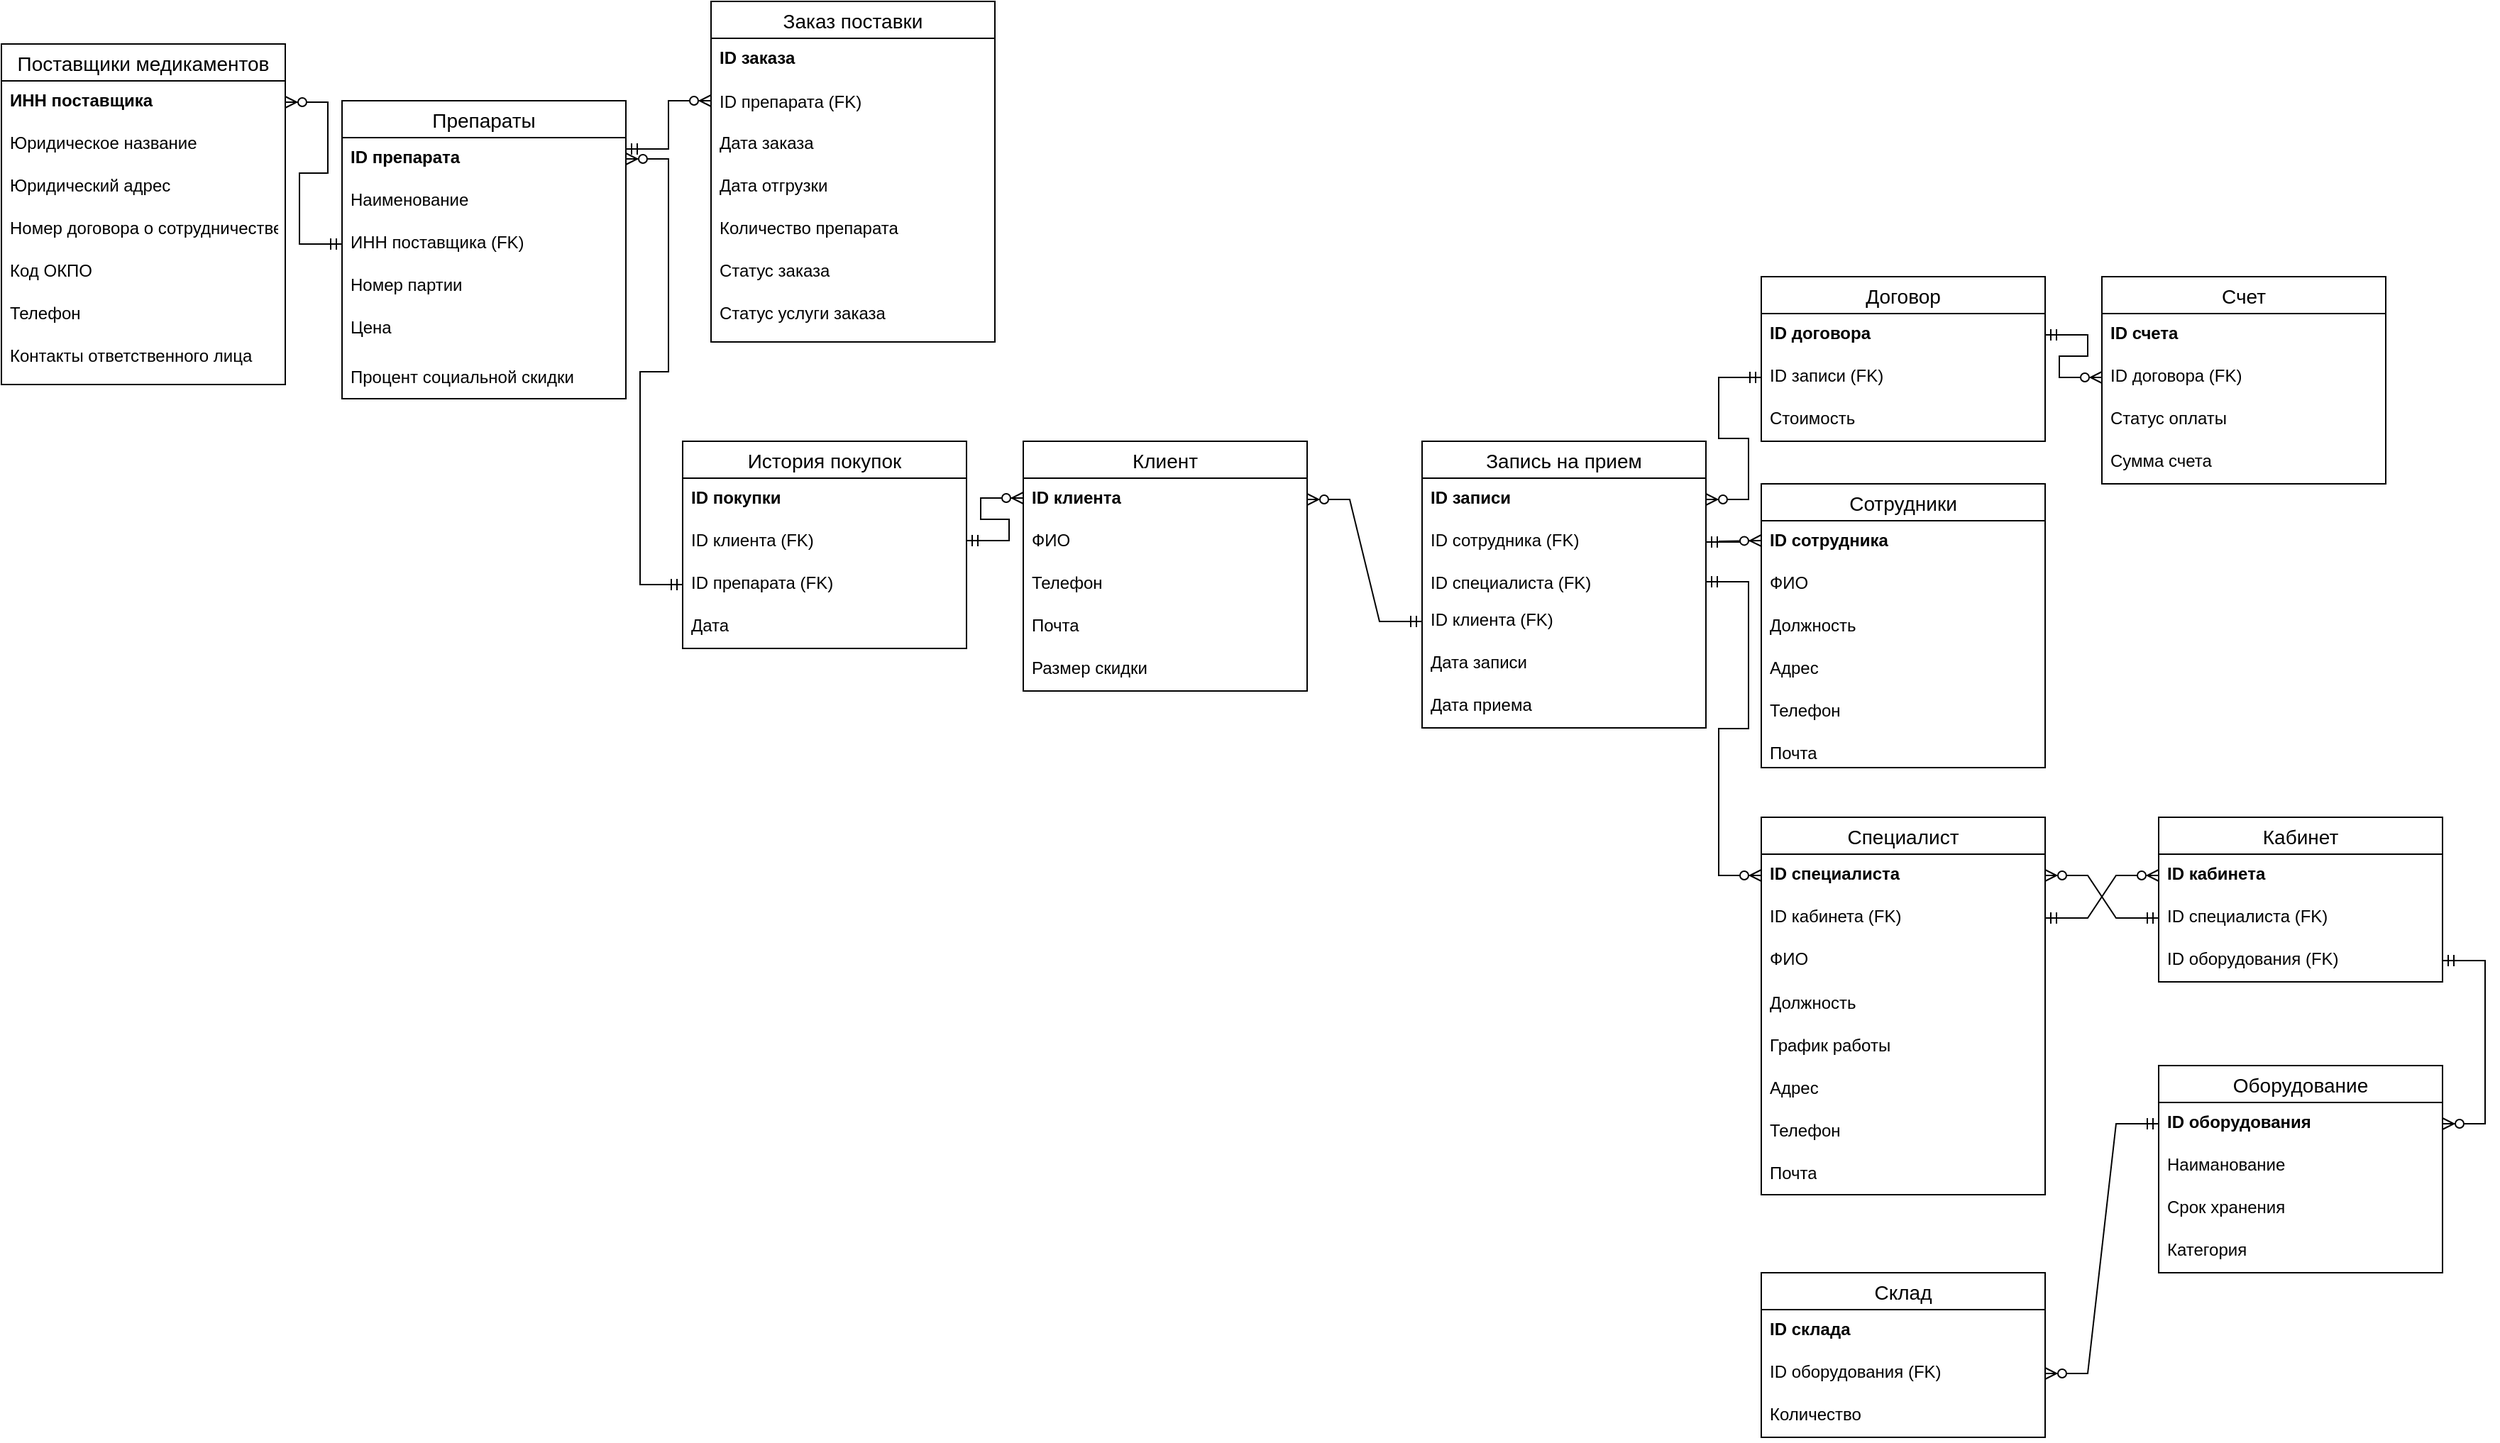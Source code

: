 <mxfile version="20.5.3" type="device"><diagram name="Страница-1" id="Page-1"><mxGraphModel dx="668" dy="651" grid="1" gridSize="10" guides="1" tooltips="1" connect="1" arrows="1" fold="1" page="1" pageScale="1" pageWidth="827" pageHeight="1169" math="0" shadow="0"><root><mxCell id="0"/><mxCell id="1" value="Соединительная линия" parent="0"/><mxCell id="0F9om44zcqKF20VBarjo-261" value="Поставщики медикаментов" style="swimlane;fontStyle=0;childLayout=stackLayout;horizontal=1;startSize=26;horizontalStack=0;resizeParent=1;resizeParentMax=0;resizeLast=0;collapsible=1;marginBottom=0;align=center;fontSize=14;spacing=2;" vertex="1" parent="1"><mxGeometry x="40" y="40" width="200" height="240" as="geometry"><mxRectangle x="40" y="40" width="60" height="30" as="alternateBounds"/></mxGeometry></mxCell><mxCell id="0F9om44zcqKF20VBarjo-262" value="ИНН поставщика" style="text;strokeColor=none;fillColor=none;spacingLeft=4;spacingRight=4;overflow=hidden;rotatable=0;points=[[0,0.5],[1,0.5]];portConstraint=eastwest;fontSize=12;fontStyle=1" vertex="1" parent="0F9om44zcqKF20VBarjo-261"><mxGeometry y="26" width="200" height="30" as="geometry"/></mxCell><mxCell id="0F9om44zcqKF20VBarjo-266" value="Юридическое название" style="text;strokeColor=none;fillColor=none;spacingLeft=4;spacingRight=4;overflow=hidden;rotatable=0;points=[[0,0.5],[1,0.5]];portConstraint=eastwest;fontSize=12;" vertex="1" parent="0F9om44zcqKF20VBarjo-261"><mxGeometry y="56" width="200" height="30" as="geometry"/></mxCell><mxCell id="0F9om44zcqKF20VBarjo-263" value="Юридический адрес" style="text;strokeColor=none;fillColor=none;spacingLeft=4;spacingRight=4;overflow=hidden;rotatable=0;points=[[0,0.5],[1,0.5]];portConstraint=eastwest;fontSize=12;" vertex="1" parent="0F9om44zcqKF20VBarjo-261"><mxGeometry y="86" width="200" height="30" as="geometry"/></mxCell><mxCell id="0F9om44zcqKF20VBarjo-267" value="Номер договора о сотрудничестве" style="text;strokeColor=none;fillColor=none;spacingLeft=4;spacingRight=4;overflow=hidden;rotatable=0;points=[[0,0.5],[1,0.5]];portConstraint=eastwest;fontSize=12;" vertex="1" parent="0F9om44zcqKF20VBarjo-261"><mxGeometry y="116" width="200" height="30" as="geometry"/></mxCell><mxCell id="0F9om44zcqKF20VBarjo-269" value="Код ОКПО" style="text;strokeColor=none;fillColor=none;spacingLeft=4;spacingRight=4;overflow=hidden;rotatable=0;points=[[0,0.5],[1,0.5]];portConstraint=eastwest;fontSize=12;" vertex="1" parent="0F9om44zcqKF20VBarjo-261"><mxGeometry y="146" width="200" height="30" as="geometry"/></mxCell><mxCell id="0F9om44zcqKF20VBarjo-268" value="Телефон" style="text;strokeColor=none;fillColor=none;spacingLeft=4;spacingRight=4;overflow=hidden;rotatable=0;points=[[0,0.5],[1,0.5]];portConstraint=eastwest;fontSize=12;" vertex="1" parent="0F9om44zcqKF20VBarjo-261"><mxGeometry y="176" width="200" height="30" as="geometry"/></mxCell><mxCell id="0F9om44zcqKF20VBarjo-264" value="Контакты ответственного лица" style="text;strokeColor=none;fillColor=none;spacingLeft=4;spacingRight=4;overflow=hidden;rotatable=0;points=[[0,0.5],[1,0.5]];portConstraint=eastwest;fontSize=12;" vertex="1" parent="0F9om44zcqKF20VBarjo-261"><mxGeometry y="206" width="200" height="34" as="geometry"/></mxCell><mxCell id="0F9om44zcqKF20VBarjo-272" value="Препараты" style="swimlane;fontStyle=0;childLayout=stackLayout;horizontal=1;startSize=26;horizontalStack=0;resizeParent=1;resizeParentMax=0;resizeLast=0;collapsible=1;marginBottom=0;align=center;fontSize=14;spacing=2;" vertex="1" parent="1"><mxGeometry x="280" y="80" width="200" height="210" as="geometry"><mxRectangle x="40" y="40" width="60" height="30" as="alternateBounds"/></mxGeometry></mxCell><mxCell id="0F9om44zcqKF20VBarjo-273" value="ID препарата" style="text;strokeColor=none;fillColor=none;spacingLeft=4;spacingRight=4;overflow=hidden;rotatable=0;points=[[0,0.5],[1,0.5]];portConstraint=eastwest;fontSize=12;fontStyle=1" vertex="1" parent="0F9om44zcqKF20VBarjo-272"><mxGeometry y="26" width="200" height="30" as="geometry"/></mxCell><mxCell id="0F9om44zcqKF20VBarjo-275" value="Наименование" style="text;strokeColor=none;fillColor=none;spacingLeft=4;spacingRight=4;overflow=hidden;rotatable=0;points=[[0,0.5],[1,0.5]];portConstraint=eastwest;fontSize=12;" vertex="1" parent="0F9om44zcqKF20VBarjo-272"><mxGeometry y="56" width="200" height="30" as="geometry"/></mxCell><mxCell id="0F9om44zcqKF20VBarjo-276" value="ИНН поставщика (FK)" style="text;strokeColor=none;fillColor=none;spacingLeft=4;spacingRight=4;overflow=hidden;rotatable=0;points=[[0,0.5],[1,0.5]];portConstraint=eastwest;fontSize=12;" vertex="1" parent="0F9om44zcqKF20VBarjo-272"><mxGeometry y="86" width="200" height="30" as="geometry"/></mxCell><mxCell id="0F9om44zcqKF20VBarjo-278" value="Номер партии" style="text;strokeColor=none;fillColor=none;spacingLeft=4;spacingRight=4;overflow=hidden;rotatable=0;points=[[0,0.5],[1,0.5]];portConstraint=eastwest;fontSize=12;" vertex="1" parent="0F9om44zcqKF20VBarjo-272"><mxGeometry y="116" width="200" height="30" as="geometry"/></mxCell><mxCell id="0F9om44zcqKF20VBarjo-279" value="Цена" style="text;strokeColor=none;fillColor=none;spacingLeft=4;spacingRight=4;overflow=hidden;rotatable=0;points=[[0,0.5],[1,0.5]];portConstraint=eastwest;fontSize=12;" vertex="1" parent="0F9om44zcqKF20VBarjo-272"><mxGeometry y="146" width="200" height="34" as="geometry"/></mxCell><mxCell id="0F9om44zcqKF20VBarjo-280" value="Процент социальной скидки" style="text;strokeColor=none;fillColor=none;align=left;verticalAlign=middle;spacingLeft=4;spacingRight=4;overflow=hidden;points=[[0,0.5],[1,0.5]];portConstraint=eastwest;rotatable=0;whiteSpace=wrap;html=1;" vertex="1" parent="0F9om44zcqKF20VBarjo-272"><mxGeometry y="180" width="200" height="30" as="geometry"/></mxCell><mxCell id="0F9om44zcqKF20VBarjo-281" value="Заказ поставки" style="swimlane;fontStyle=0;childLayout=stackLayout;horizontal=1;startSize=26;horizontalStack=0;resizeParent=1;resizeParentMax=0;resizeLast=0;collapsible=1;marginBottom=0;align=center;fontSize=14;spacing=2;" vertex="1" parent="1"><mxGeometry x="540" y="10" width="200" height="240" as="geometry"><mxRectangle x="40" y="40" width="60" height="30" as="alternateBounds"/></mxGeometry></mxCell><mxCell id="0F9om44zcqKF20VBarjo-282" value="ID заказа" style="text;strokeColor=none;fillColor=none;spacingLeft=4;spacingRight=4;overflow=hidden;rotatable=0;points=[[0,0.5],[1,0.5]];portConstraint=eastwest;fontSize=12;fontStyle=1" vertex="1" parent="0F9om44zcqKF20VBarjo-281"><mxGeometry y="26" width="200" height="30" as="geometry"/></mxCell><mxCell id="0F9om44zcqKF20VBarjo-366" value="ID препарата (FK)" style="text;strokeColor=none;fillColor=none;align=left;verticalAlign=middle;spacingLeft=4;spacingRight=4;overflow=hidden;points=[[0,0.5],[1,0.5]];portConstraint=eastwest;rotatable=0;whiteSpace=wrap;html=1;" vertex="1" parent="0F9om44zcqKF20VBarjo-281"><mxGeometry y="56" width="200" height="30" as="geometry"/></mxCell><mxCell id="0F9om44zcqKF20VBarjo-283" value="Дата заказа" style="text;strokeColor=none;fillColor=none;spacingLeft=4;spacingRight=4;overflow=hidden;rotatable=0;points=[[0,0.5],[1,0.5]];portConstraint=eastwest;fontSize=12;" vertex="1" parent="0F9om44zcqKF20VBarjo-281"><mxGeometry y="86" width="200" height="30" as="geometry"/></mxCell><mxCell id="0F9om44zcqKF20VBarjo-284" value="Дата отгрузки" style="text;strokeColor=none;fillColor=none;spacingLeft=4;spacingRight=4;overflow=hidden;rotatable=0;points=[[0,0.5],[1,0.5]];portConstraint=eastwest;fontSize=12;" vertex="1" parent="0F9om44zcqKF20VBarjo-281"><mxGeometry y="116" width="200" height="30" as="geometry"/></mxCell><mxCell id="0F9om44zcqKF20VBarjo-286" value="Количество препарата" style="text;strokeColor=none;fillColor=none;spacingLeft=4;spacingRight=4;overflow=hidden;rotatable=0;points=[[0,0.5],[1,0.5]];portConstraint=eastwest;fontSize=12;" vertex="1" parent="0F9om44zcqKF20VBarjo-281"><mxGeometry y="146" width="200" height="30" as="geometry"/></mxCell><mxCell id="0F9om44zcqKF20VBarjo-287" value="Статус заказа" style="text;strokeColor=none;fillColor=none;spacingLeft=4;spacingRight=4;overflow=hidden;rotatable=0;points=[[0,0.5],[1,0.5]];portConstraint=eastwest;fontSize=12;" vertex="1" parent="0F9om44zcqKF20VBarjo-281"><mxGeometry y="176" width="200" height="30" as="geometry"/></mxCell><mxCell id="0F9om44zcqKF20VBarjo-288" value="Статус услуги заказа" style="text;strokeColor=none;fillColor=none;spacingLeft=4;spacingRight=4;overflow=hidden;rotatable=0;points=[[0,0.5],[1,0.5]];portConstraint=eastwest;fontSize=12;" vertex="1" parent="0F9om44zcqKF20VBarjo-281"><mxGeometry y="206" width="200" height="34" as="geometry"/></mxCell><mxCell id="0F9om44zcqKF20VBarjo-290" value="История покупок" style="swimlane;fontStyle=0;childLayout=stackLayout;horizontal=1;startSize=26;horizontalStack=0;resizeParent=1;resizeParentMax=0;resizeLast=0;collapsible=1;marginBottom=0;align=center;fontSize=14;spacing=2;" vertex="1" parent="1"><mxGeometry x="520" y="320" width="200" height="146" as="geometry"><mxRectangle x="40" y="40" width="60" height="30" as="alternateBounds"/></mxGeometry></mxCell><mxCell id="0F9om44zcqKF20VBarjo-291" value="ID покупки" style="text;strokeColor=none;fillColor=none;spacingLeft=4;spacingRight=4;overflow=hidden;rotatable=0;points=[[0,0.5],[1,0.5]];portConstraint=eastwest;fontSize=12;fontStyle=1" vertex="1" parent="0F9om44zcqKF20VBarjo-290"><mxGeometry y="26" width="200" height="30" as="geometry"/></mxCell><mxCell id="0F9om44zcqKF20VBarjo-292" value="ID клиента (FK)" style="text;strokeColor=none;fillColor=none;spacingLeft=4;spacingRight=4;overflow=hidden;rotatable=0;points=[[0,0.5],[1,0.5]];portConstraint=eastwest;fontSize=12;" vertex="1" parent="0F9om44zcqKF20VBarjo-290"><mxGeometry y="56" width="200" height="30" as="geometry"/></mxCell><mxCell id="0F9om44zcqKF20VBarjo-293" value="ID препарата (FK)" style="text;strokeColor=none;fillColor=none;spacingLeft=4;spacingRight=4;overflow=hidden;rotatable=0;points=[[0,0.5],[1,0.5]];portConstraint=eastwest;fontSize=12;" vertex="1" parent="0F9om44zcqKF20VBarjo-290"><mxGeometry y="86" width="200" height="30" as="geometry"/></mxCell><mxCell id="0F9om44zcqKF20VBarjo-294" value="Дата" style="text;strokeColor=none;fillColor=none;spacingLeft=4;spacingRight=4;overflow=hidden;rotatable=0;points=[[0,0.5],[1,0.5]];portConstraint=eastwest;fontSize=12;" vertex="1" parent="0F9om44zcqKF20VBarjo-290"><mxGeometry y="116" width="200" height="30" as="geometry"/></mxCell><mxCell id="0F9om44zcqKF20VBarjo-299" value="Договор" style="swimlane;fontStyle=0;childLayout=stackLayout;horizontal=1;startSize=26;horizontalStack=0;resizeParent=1;resizeParentMax=0;resizeLast=0;collapsible=1;marginBottom=0;align=center;fontSize=14;spacing=2;" vertex="1" parent="1"><mxGeometry x="1280" y="204" width="200" height="116" as="geometry"><mxRectangle x="40" y="40" width="60" height="30" as="alternateBounds"/></mxGeometry></mxCell><mxCell id="0F9om44zcqKF20VBarjo-300" value="ID договора" style="text;strokeColor=none;fillColor=none;spacingLeft=4;spacingRight=4;overflow=hidden;rotatable=0;points=[[0,0.5],[1,0.5]];portConstraint=eastwest;fontSize=12;fontStyle=1" vertex="1" parent="0F9om44zcqKF20VBarjo-299"><mxGeometry y="26" width="200" height="30" as="geometry"/></mxCell><mxCell id="0F9om44zcqKF20VBarjo-301" value="ID записи (FK)" style="text;strokeColor=none;fillColor=none;spacingLeft=4;spacingRight=4;overflow=hidden;rotatable=0;points=[[0,0.5],[1,0.5]];portConstraint=eastwest;fontSize=12;" vertex="1" parent="0F9om44zcqKF20VBarjo-299"><mxGeometry y="56" width="200" height="30" as="geometry"/></mxCell><mxCell id="0F9om44zcqKF20VBarjo-302" value="Стоимость" style="text;strokeColor=none;fillColor=none;spacingLeft=4;spacingRight=4;overflow=hidden;rotatable=0;points=[[0,0.5],[1,0.5]];portConstraint=eastwest;fontSize=12;" vertex="1" parent="0F9om44zcqKF20VBarjo-299"><mxGeometry y="86" width="200" height="30" as="geometry"/></mxCell><mxCell id="0F9om44zcqKF20VBarjo-308" value="Клиент" style="swimlane;fontStyle=0;childLayout=stackLayout;horizontal=1;startSize=26;horizontalStack=0;resizeParent=1;resizeParentMax=0;resizeLast=0;collapsible=1;marginBottom=0;align=center;fontSize=14;spacing=2;" vertex="1" parent="1"><mxGeometry x="760" y="320" width="200" height="176" as="geometry"><mxRectangle x="40" y="40" width="60" height="30" as="alternateBounds"/></mxGeometry></mxCell><mxCell id="0F9om44zcqKF20VBarjo-309" value="ID клиента" style="text;strokeColor=none;fillColor=none;spacingLeft=4;spacingRight=4;overflow=hidden;rotatable=0;points=[[0,0.5],[1,0.5]];portConstraint=eastwest;fontSize=12;fontStyle=1" vertex="1" parent="0F9om44zcqKF20VBarjo-308"><mxGeometry y="26" width="200" height="30" as="geometry"/></mxCell><mxCell id="0F9om44zcqKF20VBarjo-310" value="ФИО" style="text;strokeColor=none;fillColor=none;spacingLeft=4;spacingRight=4;overflow=hidden;rotatable=0;points=[[0,0.5],[1,0.5]];portConstraint=eastwest;fontSize=12;" vertex="1" parent="0F9om44zcqKF20VBarjo-308"><mxGeometry y="56" width="200" height="30" as="geometry"/></mxCell><mxCell id="0F9om44zcqKF20VBarjo-311" value="Телефон" style="text;strokeColor=none;fillColor=none;spacingLeft=4;spacingRight=4;overflow=hidden;rotatable=0;points=[[0,0.5],[1,0.5]];portConstraint=eastwest;fontSize=12;" vertex="1" parent="0F9om44zcqKF20VBarjo-308"><mxGeometry y="86" width="200" height="30" as="geometry"/></mxCell><mxCell id="0F9om44zcqKF20VBarjo-312" value="Почта" style="text;strokeColor=none;fillColor=none;spacingLeft=4;spacingRight=4;overflow=hidden;rotatable=0;points=[[0,0.5],[1,0.5]];portConstraint=eastwest;fontSize=12;" vertex="1" parent="0F9om44zcqKF20VBarjo-308"><mxGeometry y="116" width="200" height="30" as="geometry"/></mxCell><mxCell id="0F9om44zcqKF20VBarjo-313" value="Размер скидки" style="text;strokeColor=none;fillColor=none;spacingLeft=4;spacingRight=4;overflow=hidden;rotatable=0;points=[[0,0.5],[1,0.5]];portConstraint=eastwest;fontSize=12;" vertex="1" parent="0F9om44zcqKF20VBarjo-308"><mxGeometry y="146" width="200" height="30" as="geometry"/></mxCell><mxCell id="0F9om44zcqKF20VBarjo-316" value="Запись на прием" style="swimlane;fontStyle=0;childLayout=stackLayout;horizontal=1;startSize=26;horizontalStack=0;resizeParent=1;resizeParentMax=0;resizeLast=0;collapsible=1;marginBottom=0;align=center;fontSize=14;spacing=2;" vertex="1" parent="1"><mxGeometry x="1041" y="320" width="200" height="202" as="geometry"><mxRectangle x="40" y="40" width="60" height="30" as="alternateBounds"/></mxGeometry></mxCell><mxCell id="0F9om44zcqKF20VBarjo-317" value="ID записи" style="text;strokeColor=none;fillColor=none;spacingLeft=4;spacingRight=4;overflow=hidden;rotatable=0;points=[[0,0.5],[1,0.5]];portConstraint=eastwest;fontSize=12;fontStyle=1" vertex="1" parent="0F9om44zcqKF20VBarjo-316"><mxGeometry y="26" width="200" height="30" as="geometry"/></mxCell><mxCell id="0F9om44zcqKF20VBarjo-318" value="ID сотрудника (FK)" style="text;strokeColor=none;fillColor=none;spacingLeft=4;spacingRight=4;overflow=hidden;rotatable=0;points=[[0,0.5],[1,0.5]];portConstraint=eastwest;fontSize=12;" vertex="1" parent="0F9om44zcqKF20VBarjo-316"><mxGeometry y="56" width="200" height="30" as="geometry"/></mxCell><mxCell id="0F9om44zcqKF20VBarjo-319" value="ID специалиста (FK)" style="text;strokeColor=none;fillColor=none;spacingLeft=4;spacingRight=4;overflow=hidden;rotatable=0;points=[[0,0.5],[1,0.5]];portConstraint=eastwest;fontSize=12;" vertex="1" parent="0F9om44zcqKF20VBarjo-316"><mxGeometry y="86" width="200" height="26" as="geometry"/></mxCell><mxCell id="0F9om44zcqKF20VBarjo-320" value="ID клиента (FK)" style="text;strokeColor=none;fillColor=none;spacingLeft=4;spacingRight=4;overflow=hidden;rotatable=0;points=[[0,0.5],[1,0.5]];portConstraint=eastwest;fontSize=12;" vertex="1" parent="0F9om44zcqKF20VBarjo-316"><mxGeometry y="112" width="200" height="30" as="geometry"/></mxCell><mxCell id="0F9om44zcqKF20VBarjo-321" value="Дата записи" style="text;strokeColor=none;fillColor=none;spacingLeft=4;spacingRight=4;overflow=hidden;rotatable=0;points=[[0,0.5],[1,0.5]];portConstraint=eastwest;fontSize=12;" vertex="1" parent="0F9om44zcqKF20VBarjo-316"><mxGeometry y="142" width="200" height="30" as="geometry"/></mxCell><mxCell id="0F9om44zcqKF20VBarjo-322" value="Дата приема" style="text;strokeColor=none;fillColor=none;spacingLeft=4;spacingRight=4;overflow=hidden;rotatable=0;points=[[0,0.5],[1,0.5]];portConstraint=eastwest;fontSize=12;" vertex="1" parent="0F9om44zcqKF20VBarjo-316"><mxGeometry y="172" width="200" height="30" as="geometry"/></mxCell><mxCell id="0F9om44zcqKF20VBarjo-324" value="Сотрудники" style="swimlane;fontStyle=0;childLayout=stackLayout;horizontal=1;startSize=26;horizontalStack=0;resizeParent=1;resizeParentMax=0;resizeLast=0;collapsible=1;marginBottom=0;align=center;fontSize=14;spacing=2;" vertex="1" parent="1"><mxGeometry x="1280" y="350" width="200" height="200" as="geometry"><mxRectangle x="40" y="40" width="60" height="30" as="alternateBounds"/></mxGeometry></mxCell><mxCell id="0F9om44zcqKF20VBarjo-325" value="ID сотрудника" style="text;strokeColor=none;fillColor=none;spacingLeft=4;spacingRight=4;overflow=hidden;rotatable=0;points=[[0,0.5],[1,0.5]];portConstraint=eastwest;fontSize=12;fontStyle=1" vertex="1" parent="0F9om44zcqKF20VBarjo-324"><mxGeometry y="26" width="200" height="30" as="geometry"/></mxCell><mxCell id="0F9om44zcqKF20VBarjo-326" value="ФИО" style="text;strokeColor=none;fillColor=none;spacingLeft=4;spacingRight=4;overflow=hidden;rotatable=0;points=[[0,0.5],[1,0.5]];portConstraint=eastwest;fontSize=12;" vertex="1" parent="0F9om44zcqKF20VBarjo-324"><mxGeometry y="56" width="200" height="30" as="geometry"/></mxCell><mxCell id="0F9om44zcqKF20VBarjo-327" value="Должность" style="text;strokeColor=none;fillColor=none;spacingLeft=4;spacingRight=4;overflow=hidden;rotatable=0;points=[[0,0.5],[1,0.5]];portConstraint=eastwest;fontSize=12;" vertex="1" parent="0F9om44zcqKF20VBarjo-324"><mxGeometry y="86" width="200" height="30" as="geometry"/></mxCell><mxCell id="0F9om44zcqKF20VBarjo-328" value="Адрес" style="text;strokeColor=none;fillColor=none;spacingLeft=4;spacingRight=4;overflow=hidden;rotatable=0;points=[[0,0.5],[1,0.5]];portConstraint=eastwest;fontSize=12;" vertex="1" parent="0F9om44zcqKF20VBarjo-324"><mxGeometry y="116" width="200" height="30" as="geometry"/></mxCell><mxCell id="0F9om44zcqKF20VBarjo-329" value="Телефон" style="text;strokeColor=none;fillColor=none;spacingLeft=4;spacingRight=4;overflow=hidden;rotatable=0;points=[[0,0.5],[1,0.5]];portConstraint=eastwest;fontSize=12;" vertex="1" parent="0F9om44zcqKF20VBarjo-324"><mxGeometry y="146" width="200" height="30" as="geometry"/></mxCell><mxCell id="0F9om44zcqKF20VBarjo-330" value="Почта" style="text;strokeColor=none;fillColor=none;spacingLeft=4;spacingRight=4;overflow=hidden;rotatable=0;points=[[0,0.5],[1,0.5]];portConstraint=eastwest;fontSize=12;" vertex="1" parent="0F9om44zcqKF20VBarjo-324"><mxGeometry y="176" width="200" height="24" as="geometry"/></mxCell><mxCell id="0F9om44zcqKF20VBarjo-331" value="Оборудование" style="swimlane;fontStyle=0;childLayout=stackLayout;horizontal=1;startSize=26;horizontalStack=0;resizeParent=1;resizeParentMax=0;resizeLast=0;collapsible=1;marginBottom=0;align=center;fontSize=14;spacing=2;" vertex="1" parent="1"><mxGeometry x="1560" y="760" width="200" height="146" as="geometry"><mxRectangle x="40" y="40" width="60" height="30" as="alternateBounds"/></mxGeometry></mxCell><mxCell id="0F9om44zcqKF20VBarjo-332" value="ID оборудования" style="text;strokeColor=none;fillColor=none;spacingLeft=4;spacingRight=4;overflow=hidden;rotatable=0;points=[[0,0.5],[1,0.5]];portConstraint=eastwest;fontSize=12;fontStyle=1" vertex="1" parent="0F9om44zcqKF20VBarjo-331"><mxGeometry y="26" width="200" height="30" as="geometry"/></mxCell><mxCell id="0F9om44zcqKF20VBarjo-333" value="Наиманование" style="text;strokeColor=none;fillColor=none;spacingLeft=4;spacingRight=4;overflow=hidden;rotatable=0;points=[[0,0.5],[1,0.5]];portConstraint=eastwest;fontSize=12;" vertex="1" parent="0F9om44zcqKF20VBarjo-331"><mxGeometry y="56" width="200" height="30" as="geometry"/></mxCell><mxCell id="0F9om44zcqKF20VBarjo-388" value="Срок хранения" style="text;strokeColor=none;fillColor=none;spacingLeft=4;spacingRight=4;overflow=hidden;rotatable=0;points=[[0,0.5],[1,0.5]];portConstraint=eastwest;fontSize=12;" vertex="1" parent="0F9om44zcqKF20VBarjo-331"><mxGeometry y="86" width="200" height="30" as="geometry"/></mxCell><mxCell id="0F9om44zcqKF20VBarjo-335" value="Категория" style="text;strokeColor=none;fillColor=none;spacingLeft=4;spacingRight=4;overflow=hidden;rotatable=0;points=[[0,0.5],[1,0.5]];portConstraint=eastwest;fontSize=12;" vertex="1" parent="0F9om44zcqKF20VBarjo-331"><mxGeometry y="116" width="200" height="30" as="geometry"/></mxCell><mxCell id="0F9om44zcqKF20VBarjo-338" value="Специалист" style="swimlane;fontStyle=0;childLayout=stackLayout;horizontal=1;startSize=26;horizontalStack=0;resizeParent=1;resizeParentMax=0;resizeLast=0;collapsible=1;marginBottom=0;align=center;fontSize=14;spacing=2;" vertex="1" parent="1"><mxGeometry x="1280" y="585" width="200" height="266" as="geometry"><mxRectangle x="40" y="40" width="60" height="30" as="alternateBounds"/></mxGeometry></mxCell><mxCell id="0F9om44zcqKF20VBarjo-339" value="ID специалиста" style="text;strokeColor=none;fillColor=none;spacingLeft=4;spacingRight=4;overflow=hidden;rotatable=0;points=[[0,0.5],[1,0.5]];portConstraint=eastwest;fontSize=12;fontStyle=1" vertex="1" parent="0F9om44zcqKF20VBarjo-338"><mxGeometry y="26" width="200" height="30" as="geometry"/></mxCell><mxCell id="0F9om44zcqKF20VBarjo-389" value="ID кабинета (FK)" style="text;strokeColor=none;fillColor=none;spacingLeft=4;spacingRight=4;overflow=hidden;rotatable=0;points=[[0,0.5],[1,0.5]];portConstraint=eastwest;fontSize=12;" vertex="1" parent="0F9om44zcqKF20VBarjo-338"><mxGeometry y="56" width="200" height="30" as="geometry"/></mxCell><mxCell id="0F9om44zcqKF20VBarjo-341" value="ФИО" style="text;strokeColor=none;fillColor=none;spacingLeft=4;spacingRight=4;overflow=hidden;rotatable=0;points=[[0,0.5],[1,0.5]];portConstraint=eastwest;fontSize=12;" vertex="1" parent="0F9om44zcqKF20VBarjo-338"><mxGeometry y="86" width="200" height="30" as="geometry"/></mxCell><mxCell id="0F9om44zcqKF20VBarjo-346" value="Должность" style="text;strokeColor=none;fillColor=none;align=left;verticalAlign=middle;spacingLeft=4;spacingRight=4;overflow=hidden;points=[[0,0.5],[1,0.5]];portConstraint=eastwest;rotatable=0;whiteSpace=wrap;html=1;" vertex="1" parent="0F9om44zcqKF20VBarjo-338"><mxGeometry y="116" width="200" height="30" as="geometry"/></mxCell><mxCell id="0F9om44zcqKF20VBarjo-347" value="График работы" style="text;strokeColor=none;fillColor=none;align=left;verticalAlign=middle;spacingLeft=4;spacingRight=4;overflow=hidden;points=[[0,0.5],[1,0.5]];portConstraint=eastwest;rotatable=0;whiteSpace=wrap;html=1;" vertex="1" parent="0F9om44zcqKF20VBarjo-338"><mxGeometry y="146" width="200" height="30" as="geometry"/></mxCell><mxCell id="0F9om44zcqKF20VBarjo-348" value="Адрес" style="text;strokeColor=none;fillColor=none;align=left;verticalAlign=middle;spacingLeft=4;spacingRight=4;overflow=hidden;points=[[0,0.5],[1,0.5]];portConstraint=eastwest;rotatable=0;whiteSpace=wrap;html=1;" vertex="1" parent="0F9om44zcqKF20VBarjo-338"><mxGeometry y="176" width="200" height="30" as="geometry"/></mxCell><mxCell id="0F9om44zcqKF20VBarjo-349" value="Телефон" style="text;strokeColor=none;fillColor=none;align=left;verticalAlign=middle;spacingLeft=4;spacingRight=4;overflow=hidden;points=[[0,0.5],[1,0.5]];portConstraint=eastwest;rotatable=0;whiteSpace=wrap;html=1;" vertex="1" parent="0F9om44zcqKF20VBarjo-338"><mxGeometry y="206" width="200" height="30" as="geometry"/></mxCell><mxCell id="0F9om44zcqKF20VBarjo-345" value="Почта" style="text;strokeColor=none;fillColor=none;align=left;verticalAlign=middle;spacingLeft=4;spacingRight=4;overflow=hidden;points=[[0,0.5],[1,0.5]];portConstraint=eastwest;rotatable=0;whiteSpace=wrap;html=1;" vertex="1" parent="0F9om44zcqKF20VBarjo-338"><mxGeometry y="236" width="200" height="30" as="geometry"/></mxCell><mxCell id="0F9om44zcqKF20VBarjo-350" value="Кабинет" style="swimlane;fontStyle=0;childLayout=stackLayout;horizontal=1;startSize=26;horizontalStack=0;resizeParent=1;resizeParentMax=0;resizeLast=0;collapsible=1;marginBottom=0;align=center;fontSize=14;spacing=2;" vertex="1" parent="1"><mxGeometry x="1560" y="585" width="200" height="116" as="geometry"><mxRectangle x="40" y="40" width="60" height="30" as="alternateBounds"/></mxGeometry></mxCell><mxCell id="0F9om44zcqKF20VBarjo-351" value="ID кабинета" style="text;strokeColor=none;fillColor=none;spacingLeft=4;spacingRight=4;overflow=hidden;rotatable=0;points=[[0,0.5],[1,0.5]];portConstraint=eastwest;fontSize=12;fontStyle=1" vertex="1" parent="0F9om44zcqKF20VBarjo-350"><mxGeometry y="26" width="200" height="30" as="geometry"/></mxCell><mxCell id="0F9om44zcqKF20VBarjo-352" value="ID специалиста (FK)" style="text;strokeColor=none;fillColor=none;spacingLeft=4;spacingRight=4;overflow=hidden;rotatable=0;points=[[0,0.5],[1,0.5]];portConstraint=eastwest;fontSize=12;" vertex="1" parent="0F9om44zcqKF20VBarjo-350"><mxGeometry y="56" width="200" height="30" as="geometry"/></mxCell><mxCell id="0F9om44zcqKF20VBarjo-353" value="ID оборудования (FK)" style="text;strokeColor=none;fillColor=none;spacingLeft=4;spacingRight=4;overflow=hidden;rotatable=0;points=[[0,0.5],[1,0.5]];portConstraint=eastwest;fontSize=12;" vertex="1" parent="0F9om44zcqKF20VBarjo-350"><mxGeometry y="86" width="200" height="30" as="geometry"/></mxCell><mxCell id="0F9om44zcqKF20VBarjo-355" value="Склад" style="swimlane;fontStyle=0;childLayout=stackLayout;horizontal=1;startSize=26;horizontalStack=0;resizeParent=1;resizeParentMax=0;resizeLast=0;collapsible=1;marginBottom=0;align=center;fontSize=14;spacing=2;" vertex="1" parent="1"><mxGeometry x="1280" y="906" width="200" height="116" as="geometry"><mxRectangle x="40" y="40" width="60" height="30" as="alternateBounds"/></mxGeometry></mxCell><mxCell id="0F9om44zcqKF20VBarjo-356" value="ID склада" style="text;strokeColor=none;fillColor=none;spacingLeft=4;spacingRight=4;overflow=hidden;rotatable=0;points=[[0,0.5],[1,0.5]];portConstraint=eastwest;fontSize=12;fontStyle=1" vertex="1" parent="0F9om44zcqKF20VBarjo-355"><mxGeometry y="26" width="200" height="30" as="geometry"/></mxCell><mxCell id="0F9om44zcqKF20VBarjo-357" value="ID оборудования (FK)" style="text;strokeColor=none;fillColor=none;spacingLeft=4;spacingRight=4;overflow=hidden;rotatable=0;points=[[0,0.5],[1,0.5]];portConstraint=eastwest;fontSize=12;" vertex="1" parent="0F9om44zcqKF20VBarjo-355"><mxGeometry y="56" width="200" height="30" as="geometry"/></mxCell><mxCell id="0F9om44zcqKF20VBarjo-359" value="Количество" style="text;strokeColor=none;fillColor=none;spacingLeft=4;spacingRight=4;overflow=hidden;rotatable=0;points=[[0,0.5],[1,0.5]];portConstraint=eastwest;fontSize=12;" vertex="1" parent="0F9om44zcqKF20VBarjo-355"><mxGeometry y="86" width="200" height="30" as="geometry"/></mxCell><mxCell id="0F9om44zcqKF20VBarjo-367" value="Счет" style="swimlane;fontStyle=0;childLayout=stackLayout;horizontal=1;startSize=26;horizontalStack=0;resizeParent=1;resizeParentMax=0;resizeLast=0;collapsible=1;marginBottom=0;align=center;fontSize=14;spacing=2;" vertex="1" parent="1"><mxGeometry x="1520" y="204" width="200" height="146" as="geometry"><mxRectangle x="40" y="40" width="60" height="30" as="alternateBounds"/></mxGeometry></mxCell><mxCell id="0F9om44zcqKF20VBarjo-368" value="ID счета" style="text;strokeColor=none;fillColor=none;spacingLeft=4;spacingRight=4;overflow=hidden;rotatable=0;points=[[0,0.5],[1,0.5]];portConstraint=eastwest;fontSize=12;fontStyle=1" vertex="1" parent="0F9om44zcqKF20VBarjo-367"><mxGeometry y="26" width="200" height="30" as="geometry"/></mxCell><mxCell id="0F9om44zcqKF20VBarjo-369" value="ID договора (FK)" style="text;strokeColor=none;fillColor=none;spacingLeft=4;spacingRight=4;overflow=hidden;rotatable=0;points=[[0,0.5],[1,0.5]];portConstraint=eastwest;fontSize=12;" vertex="1" parent="0F9om44zcqKF20VBarjo-367"><mxGeometry y="56" width="200" height="30" as="geometry"/></mxCell><mxCell id="0F9om44zcqKF20VBarjo-370" value="Статус оплаты" style="text;strokeColor=none;fillColor=none;spacingLeft=4;spacingRight=4;overflow=hidden;rotatable=0;points=[[0,0.5],[1,0.5]];portConstraint=eastwest;fontSize=12;" vertex="1" parent="0F9om44zcqKF20VBarjo-367"><mxGeometry y="86" width="200" height="30" as="geometry"/></mxCell><mxCell id="0F9om44zcqKF20VBarjo-371" value="Сумма счета" style="text;strokeColor=none;fillColor=none;spacingLeft=4;spacingRight=4;overflow=hidden;rotatable=0;points=[[0,0.5],[1,0.5]];portConstraint=eastwest;fontSize=12;" vertex="1" parent="0F9om44zcqKF20VBarjo-367"><mxGeometry y="116" width="200" height="30" as="geometry"/></mxCell><mxCell id="0F9om44zcqKF20VBarjo-373" value="" style="edgeStyle=entityRelationEdgeStyle;fontSize=12;html=1;endArrow=ERzeroToMany;startArrow=ERmandOne;rounded=0;entryX=1;entryY=0.5;entryDx=0;entryDy=0;exitX=0;exitY=0.5;exitDx=0;exitDy=0;" edge="1" parent="1" source="0F9om44zcqKF20VBarjo-276" target="0F9om44zcqKF20VBarjo-262"><mxGeometry width="100" height="100" relative="1" as="geometry"><mxPoint x="150" y="510" as="sourcePoint"/><mxPoint x="250" y="410" as="targetPoint"/></mxGeometry></mxCell><mxCell id="0F9om44zcqKF20VBarjo-374" value="" style="edgeStyle=entityRelationEdgeStyle;fontSize=12;html=1;endArrow=ERzeroToMany;startArrow=ERmandOne;rounded=0;entryX=1;entryY=0.5;entryDx=0;entryDy=0;exitX=0;exitY=0.5;exitDx=0;exitDy=0;" edge="1" parent="1" source="0F9om44zcqKF20VBarjo-293" target="0F9om44zcqKF20VBarjo-273"><mxGeometry width="100" height="100" relative="1" as="geometry"><mxPoint x="420" y="530" as="sourcePoint"/><mxPoint x="380" y="400" as="targetPoint"/></mxGeometry></mxCell><mxCell id="0F9om44zcqKF20VBarjo-375" value="" style="edgeStyle=entityRelationEdgeStyle;fontSize=12;html=1;endArrow=ERzeroToMany;startArrow=ERmandOne;rounded=0;" edge="1" parent="1"><mxGeometry width="100" height="100" relative="1" as="geometry"><mxPoint x="480" y="114" as="sourcePoint"/><mxPoint x="540" y="80" as="targetPoint"/></mxGeometry></mxCell><mxCell id="0F9om44zcqKF20VBarjo-376" value="" style="edgeStyle=entityRelationEdgeStyle;fontSize=12;html=1;endArrow=ERzeroToMany;startArrow=ERmandOne;rounded=0;" edge="1" parent="1"><mxGeometry width="100" height="100" relative="1" as="geometry"><mxPoint x="720" y="390" as="sourcePoint"/><mxPoint x="760" y="360" as="targetPoint"/></mxGeometry></mxCell><mxCell id="0F9om44zcqKF20VBarjo-377" value="" style="edgeStyle=entityRelationEdgeStyle;fontSize=12;html=1;endArrow=ERzeroToMany;startArrow=ERmandOne;rounded=0;entryX=1;entryY=0.5;entryDx=0;entryDy=0;exitX=0;exitY=0.5;exitDx=0;exitDy=0;" edge="1" parent="1" source="0F9om44zcqKF20VBarjo-320" target="0F9om44zcqKF20VBarjo-309"><mxGeometry width="100" height="100" relative="1" as="geometry"><mxPoint x="940" y="700" as="sourcePoint"/><mxPoint x="1040" y="600" as="targetPoint"/></mxGeometry></mxCell><mxCell id="0F9om44zcqKF20VBarjo-378" value="" style="edgeStyle=entityRelationEdgeStyle;fontSize=12;html=1;endArrow=ERzeroToMany;startArrow=ERmandOne;rounded=0;entryX=1;entryY=0.5;entryDx=0;entryDy=0;exitX=0;exitY=0.5;exitDx=0;exitDy=0;" edge="1" parent="1" source="0F9om44zcqKF20VBarjo-301" target="0F9om44zcqKF20VBarjo-317"><mxGeometry width="100" height="100" relative="1" as="geometry"><mxPoint x="1140" y="800" as="sourcePoint"/><mxPoint x="1240" y="700" as="targetPoint"/></mxGeometry></mxCell><mxCell id="0F9om44zcqKF20VBarjo-379" value="" style="edgeStyle=entityRelationEdgeStyle;fontSize=12;html=1;endArrow=ERzeroToMany;startArrow=ERmandOne;rounded=0;exitX=1;exitY=0.5;exitDx=0;exitDy=0;" edge="1" parent="1" source="0F9om44zcqKF20VBarjo-318"><mxGeometry width="100" height="100" relative="1" as="geometry"><mxPoint x="1260" y="600" as="sourcePoint"/><mxPoint x="1280" y="390" as="targetPoint"/></mxGeometry></mxCell><mxCell id="0F9om44zcqKF20VBarjo-380" value="" style="edgeStyle=entityRelationEdgeStyle;fontSize=12;html=1;endArrow=ERzeroToMany;startArrow=ERmandOne;rounded=0;entryX=0;entryY=0.5;entryDx=0;entryDy=0;exitX=1;exitY=0.5;exitDx=0;exitDy=0;" edge="1" parent="1" source="0F9om44zcqKF20VBarjo-319" target="0F9om44zcqKF20VBarjo-339"><mxGeometry width="100" height="100" relative="1" as="geometry"><mxPoint x="1140" y="750" as="sourcePoint"/><mxPoint x="1240" y="650" as="targetPoint"/></mxGeometry></mxCell><mxCell id="0F9om44zcqKF20VBarjo-382" value="" style="edgeStyle=entityRelationEdgeStyle;fontSize=12;html=1;endArrow=ERzeroToMany;startArrow=ERmandOne;rounded=0;exitX=1;exitY=0.5;exitDx=0;exitDy=0;entryX=0;entryY=0.5;entryDx=0;entryDy=0;" edge="1" parent="1" source="0F9om44zcqKF20VBarjo-300" target="0F9om44zcqKF20VBarjo-369"><mxGeometry width="100" height="100" relative="1" as="geometry"><mxPoint x="1680" y="670" as="sourcePoint"/><mxPoint x="1780" y="570" as="targetPoint"/></mxGeometry></mxCell><mxCell id="0F9om44zcqKF20VBarjo-383" value="" style="edgeStyle=entityRelationEdgeStyle;fontSize=12;html=1;endArrow=ERzeroToMany;startArrow=ERmandOne;rounded=0;entryX=1;entryY=0.5;entryDx=0;entryDy=0;exitX=0;exitY=0.5;exitDx=0;exitDy=0;" edge="1" parent="1" source="0F9om44zcqKF20VBarjo-352" target="0F9om44zcqKF20VBarjo-339"><mxGeometry width="100" height="100" relative="1" as="geometry"><mxPoint x="1320" y="990" as="sourcePoint"/><mxPoint x="1420" y="890" as="targetPoint"/></mxGeometry></mxCell><mxCell id="0F9om44zcqKF20VBarjo-386" value="" style="edgeStyle=entityRelationEdgeStyle;fontSize=12;html=1;endArrow=ERzeroToMany;startArrow=ERmandOne;rounded=0;entryX=1;entryY=0.5;entryDx=0;entryDy=0;exitX=1;exitY=0.5;exitDx=0;exitDy=0;" edge="1" parent="1" source="0F9om44zcqKF20VBarjo-353" target="0F9om44zcqKF20VBarjo-332"><mxGeometry width="100" height="100" relative="1" as="geometry"><mxPoint x="1390" y="1000" as="sourcePoint"/><mxPoint x="1490" y="900" as="targetPoint"/></mxGeometry></mxCell><mxCell id="0F9om44zcqKF20VBarjo-387" value="" style="edgeStyle=entityRelationEdgeStyle;fontSize=12;html=1;endArrow=ERzeroToMany;startArrow=ERmandOne;rounded=0;entryX=1;entryY=0.5;entryDx=0;entryDy=0;exitX=0;exitY=0.5;exitDx=0;exitDy=0;" edge="1" parent="1" source="0F9om44zcqKF20VBarjo-332" target="0F9om44zcqKF20VBarjo-357"><mxGeometry width="100" height="100" relative="1" as="geometry"><mxPoint x="1500" y="1050" as="sourcePoint"/><mxPoint x="1600" y="950" as="targetPoint"/></mxGeometry></mxCell><mxCell id="0F9om44zcqKF20VBarjo-390" value="" style="edgeStyle=entityRelationEdgeStyle;fontSize=12;html=1;endArrow=ERzeroToMany;startArrow=ERmandOne;rounded=0;entryX=0;entryY=0.5;entryDx=0;entryDy=0;exitX=1;exitY=0.5;exitDx=0;exitDy=0;" edge="1" parent="1" source="0F9om44zcqKF20VBarjo-389" target="0F9om44zcqKF20VBarjo-351"><mxGeometry width="100" height="100" relative="1" as="geometry"><mxPoint x="1560" y="530" as="sourcePoint"/><mxPoint x="1660" y="430" as="targetPoint"/></mxGeometry></mxCell></root></mxGraphModel></diagram></mxfile>